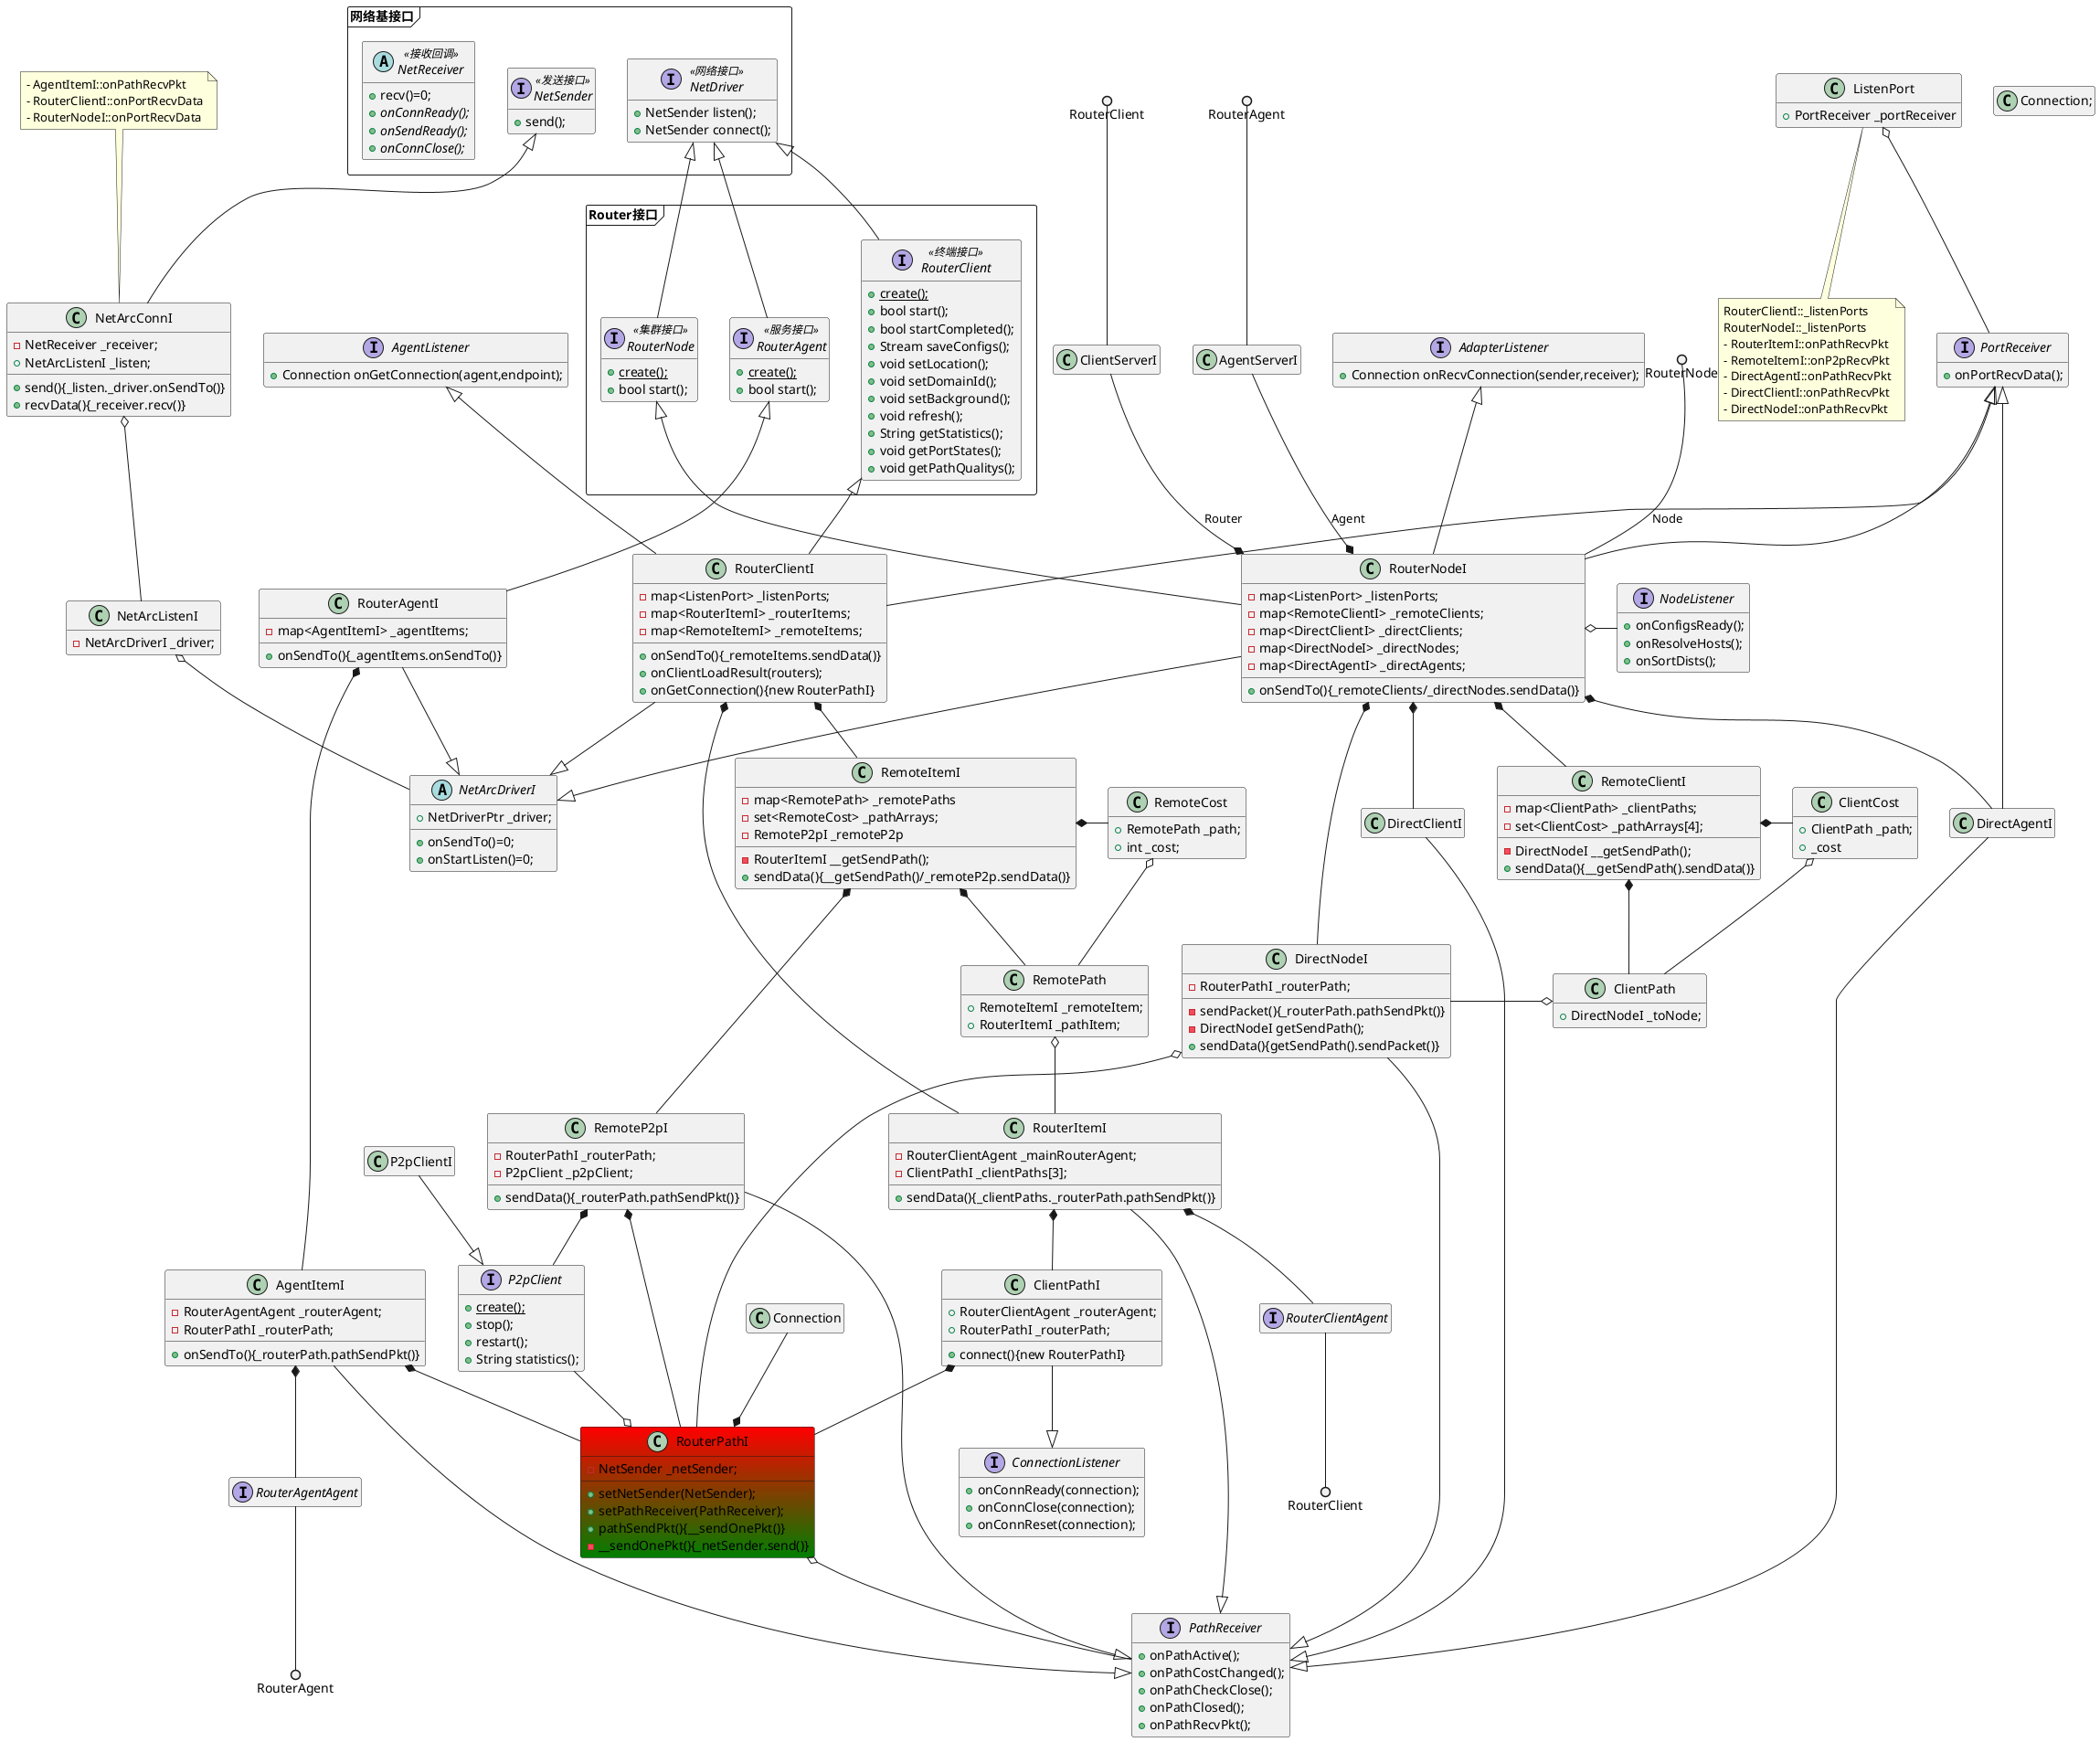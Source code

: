 @startuml Router内部关系.svg
hide empty members
hide empty fields
hide empty methods
'-------------------------------------------------------------------------------
package 网络基接口 <<Frame>> {

interface NetDriver << 网络接口 >> {
    + NetSender listen();
    + NetSender connect();
}

interface NetSender << 发送接口 >>{
    + send();
}

abstract class NetReceiver << 接收回调 >> {
    + recv()=0;
    + {abstract} onConnReady();
    + {abstract} onSendReady();
    + {abstract} onConnClose();
}

}
'-------------------------------------------------------------------------------
package Router接口 <<Frame>> {

RouterNode -up-|> NetDriver
interface RouterNode <<集群接口>> {
    + {static} create();
    + bool start();
}

RouterClient -up-|> NetDriver
interface RouterClient <<终端接口>> {
    + {static} create();
    + bool start();
    + bool startCompleted(); 
    + Stream saveConfigs();
    + void setLocation();
    + void setDomainId(); 
    + void setBackground(); 
    + void refresh(); 
    + String getStatistics(); 
    + void getPortStates();
    + void getPathQualitys();
}

RouterAgent -up-|> NetDriver
interface RouterAgent <<服务接口>> {
    + {static} create();
    + bool start();
}

}
'-------------------------------------------------------------------------------
NetArcConnI -up-|> NetSender
NetArcConnI o-- NetArcListenI
class NetArcConnI {
    - NetReceiver _receiver;
    + NetArcListenI _listen;
    + send(){_listen._driver.onSendTo()}
    + recvData(){_receiver.recv()}
}
note top of NetArcConnI
- AgentItemI::onPathRecvPkt
- RouterClientI::onPortRecvData
- RouterNodeI::onPortRecvData
end note

'RouterPathI --|> TimerListener
'RouterPathI --|> NetReceiver
'RouterPathI --|> NetSender
RouterPathI o-- PathReceiver
RouterPathI o-up- P2pClient
RouterPathI *-up- Connection
class RouterPathI #red-green{
    - NetSender _netSender;
    + setNetSender(NetSender);
    + setPathReceiver(PathReceiver);
    + pathSendPkt(){__sendOnePkt()}
    - __sendOnePkt(){_netSender.send()}
}
'-------------------------------------------------------------------------------
RouterItemI -right-|> PathReceiver
'RouterItemI --|> TimerListener
RouterItemI *-- ClientPathI
RouterItemI *-- RouterClientAgent
class RouterItemI{
    - RouterClientAgent _mainRouterAgent;
    - ClientPathI _clientPaths[3];
    + sendData(){_clientPaths._routerPath.pathSendPkt()}
}
RemotePath o-- RouterItemI
class RemotePath {
     + RemoteItemI _remoteItem; 
     + RouterItemI _pathItem; 
}

RemoteCost o-- RemotePath
class RemoteCost {
    + RemotePath _path;
    + int _cost;
}
RemoteItemI *-right- RemoteCost
RemoteItemI *-- RemotePath
RemoteItemI *-- RemoteP2pI
class RemoteItemI {
    - map<RemotePath> _remotePaths
    - set<RemoteCost> _pathArrays;
    - RouterItemI __getSendPath();
    - RemoteP2pI _remoteP2p
    + sendData(){__getSendPath()/_remoteP2p.sendData()}
}

ClientPathI *-- RouterPathI
ClientPathI --|> ConnectionListener
class ClientPathI {
    + RouterClientAgent _routerAgent; 
    + RouterPathI _routerPath; 
    + connect(){new RouterPathI}
}

RouterClientI -up-|> RouterClient
RouterClientI -up-|> PortReceiver
RouterClientI --|> NetArcDriverI
RouterClientI -up-|> AgentListener
RouterClientI *-- RemoteItemI
RouterClientI *-- RouterItemI
'RouterClientI *-- ListenPort
class RouterClientI {
    - map<ListenPort> _listenPorts;
    - map<RouterItemI> _routerItems;
    - map<RemoteItemI> _remoteItems; 
    + onSendTo(){_remoteItems.sendData()}
    + onClientLoadResult(routers);
    + onGetConnection(){new RouterPathI}
}
'-------------------------------------------------------------------------------
AgentItemI --|> PathReceiver
AgentItemI *-- RouterPathI
AgentItemI *-- RouterAgentAgent
class AgentItemI {
    - RouterAgentAgent _routerAgent;
    - RouterPathI _routerPath;
    + onSendTo(){_routerPath.pathSendPkt()}
}

RouterAgentI --|> NetArcDriverI
RouterAgentI -up-|> RouterAgent
RouterAgentI *-- AgentItemI
class RouterAgentI {
    - map<AgentItemI> _agentItems;
    + onSendTo(){_agentItems.onSendTo()}
}
'-------------------------------------------------------------------------------
DirectNodeI --|> PathReceiver
DirectNodeI o-- RouterPathI
class DirectNodeI {
    - RouterPathI _routerPath;
    - sendPacket(){_routerPath.pathSendPkt()}
    - DirectNodeI getSendPath();
    + sendData(){getSendPath().sendPacket()}
}
ClientPath o-left- DirectNodeI
class ClientPath {
    + DirectNodeI _toNode;
}
ClientCost o-- ClientPath
class ClientCost {
    + ClientPath _path;
    + _cost
}
RemoteClientI *-down- ClientPath
RemoteClientI *-left- ClientCost
class RemoteClientI {
    - map<ClientPath> _clientPaths;
    - set<ClientCost> _pathArrays[4];
    - DirectNodeI __getSendPath();
    + sendData(){__getSendPath().sendData()}
}

DirectClientI --|> PathReceiver
class DirectClientI {
}

RouterNodeI --|> NetArcDriverI
RouterNodeI -up-|> PortReceiver
RouterNodeI -up-|> AdapterListener
RouterNodeI -up-|> RouterNode
RouterNodeI *-- RemoteClientI
RouterNodeI *-- DirectClientI
RouterNodeI *-- DirectNodeI
RouterNodeI *-- DirectAgentI
'RouterNodeI *-- ListenPort
RouterNodeI o-right- NodeListener
class RouterNodeI {
    - map<ListenPort> _listenPorts;
    - map<RemoteClientI> _remoteClients;
    - map<DirectClientI> _directClients;
    - map<DirectNodeI> _directNodes;
    - map<DirectAgentI> _directAgents;
    + onSendTo(){_remoteClients/_directNodes.sendData()}
}
RouterNodeI *-up- AgentServerI : Agent
RouterNodeI *-up- ClientServerI : Router
RouterNode ()-- RouterNodeI : Node
RouterClient ()-- ClientServerI
RouterAgent ()-- AgentServerI
'-------------------------------------------------------------------------------
interface PathReceiver {
    + onPathActive();
    + onPathCostChanged();
    + onPathCheckClose();
    + onPathClosed();
    + onPathRecvPkt();
}

interface PortReceiver {
    + onPortRecvData();
}

interface AgentListener {
    + Connection onGetConnection(agent,endpoint);
}

interface AdapterListener {
    + Connection onRecvConnection(sender,receiver);
}

interface ConnectionListener {
    + onConnReady(connection);
    + onConnClose(connection);
    + onConnReset(connection);
}

abstract class NetArcDriverI {
    + NetDriverPtr _driver;
    + onSendTo()=0;
    + onStartListen()=0;
}

'NetArcListenI --|>NetArcListenResult
NetArcListenI o-- NetArcDriverI
class NetArcListenI {
    - NetArcDriverI _driver;
}

class Connection;

'P2pClient --|> NetSender
interface P2pClient {
    + {static} create();
    + stop();
    + restart();
    + String statistics();
}

P2pClientI --|> P2pClient
class P2pClientI {
}

RemoteP2pI --|> PathReceiver
RemoteP2pI *-- RouterPathI
RemoteP2pI *-- P2pClient
class RemoteP2pI {
    - RouterPathI _routerPath;
    - P2pClient _p2pClient;
    + sendData(){_routerPath.pathSendPkt()}
}

DirectAgentI --|> PathReceiver
DirectAgentI -up-|> PortReceiver
class DirectAgentI {
}

ListenPort o-- PortReceiver
class ListenPort {
    + PortReceiver _portReceiver
}
note bottom of ListenPort
RouterClientI::_listenPorts
RouterNodeI::_listenPorts
- RouterItemI::onPathRecvPkt
- RemoteItemI::onP2pRecvPkt
- DirectAgentI::onPathRecvPkt
- DirectClientI::onPathRecvPkt
- DirectNodeI::onPathRecvPkt
end note
'-------------------------------------------------------------------------------
interface NodeListener {
    + onConfigsReady();
    + onResolveHosts();
    + onSortDists();
}
interface RouterClientAgent
interface RouterAgentAgent
RouterClientAgent --() RouterClient
RouterAgentAgent --() RouterAgent
@enduml
@startuml Router高层控制.svg
hide empty members
hide empty fields
hide empty methods
'-------------------------------------------------------------------------------
interface RouterClient {
    + clientLoad();
    + clientResolveHosts();
    + clientGetEndpoints();

    + clientConnect1();
    + clientConnect2();
    + clientReport();

    + clientPortStates();
    + clientPathQualitys();
}

interface RouterAgent {
    + agentResolveHosts();
    + agentUpdate();
    + agentListenStart();
    + agentListenStop();
}

interface RouterNode {
    + nodeUpdate1();
    + nodeUpdate2();
    + nodeGetNodes();
    + nodeGetEndpoints();
    + nodeConnect();
    + nodePortStates();
    + nodePathQualitys();
}
class RouterNode {
}
@enduml

@startuml agentListenStart流程.svg
(*)-->NetDriver.listen
-right->RouterAgentI.listen
if "arc/varc" then
-left->[false]_driver.listen
-->(*)
else
-right->[true] NetArcDriverI.listen
-->new NetArcListenI
-->NetArcDriverI.onStartListen
-left-> RouterAgentI.onStartListen
--> new onStartListen_async
-right-> AgentItemI.onStartListen
-right-> RouterAgentAgent.agentListenStart_begin
--> agentListenStart_async.cmdResult
--> NetArcListenI.onListenResult
--> NetArcDriverI.addConnReadyReceiver
-left->NetArcListenI.listen
-->NetArcDriverI.addConnReadyReceiver
-left->(*)
endif
@enduml

@startuml clientConnect流程.svg
(*)-->RemoteItemI.sendData
-->RemoteItemI.__tryConnect
-->RouterClientI.getRouterItems
-->RemoteItemI.__addRouterItem
if _routerId != _remoteRouterId then
-->[true]RouterItemI.connectRemote
-->(*)
else
-->[false]RouterItemI.connectLocal
endif
-->(*)
@enduml
@startuml clientLoad流程.svg
autonumber
'角色定义
participant "终端\nRouterClientI" as c
participant "clientLoad_async" as a
participant "RouterNodeI" as r
participant "NodeListener" as n
participant "资源\nResourceServer" as s

note over r: start()
r<-s:S=createAgent("ResourceServer")
note over r: onUpdateConfigs()
r->s:S.updateLoadResourcePrefix()

note over c: onSchd()
c->a: new()
note over a: __start()
a<-r:R=createAgent(rand())
a--\r:R.clientLoad_begin()
r->n: onSortDists()
a\--r: R.clientLoad_end()

note over r: onDeactivate()
r->s:S.updateResource(-1)
@enduml

@startuml RouterClient发送流程.svg
(*) --> "RemoteItemI::sendData()"
--> "__tryConnect()"
if "_isLocalClient" then
  if "_remoteP2p" then
  endif
else
endif
--> (*)
@enduml

